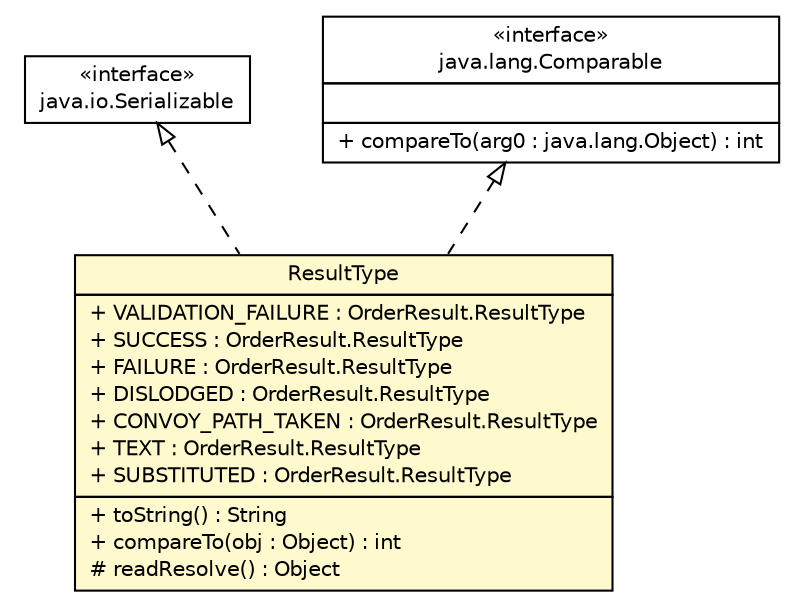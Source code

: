 #!/usr/local/bin/dot
#
# Class diagram 
# Generated by UMLGraph version 5.2 (http://www.umlgraph.org/)
#

digraph G {
	edge [fontname="Helvetica",fontsize=10,labelfontname="Helvetica",labelfontsize=10];
	node [fontname="Helvetica",fontsize=10,shape=plaintext];
	nodesep=0.25;
	ranksep=0.5;
	// dip.order.result.OrderResult.ResultType
	c5576 [label=<<table title="dip.order.result.OrderResult.ResultType" border="0" cellborder="1" cellspacing="0" cellpadding="2" port="p" bgcolor="lemonChiffon" href="./OrderResult.ResultType.html">
		<tr><td><table border="0" cellspacing="0" cellpadding="1">
<tr><td align="center" balign="center"> ResultType </td></tr>
		</table></td></tr>
		<tr><td><table border="0" cellspacing="0" cellpadding="1">
<tr><td align="left" balign="left"> + VALIDATION_FAILURE : OrderResult.ResultType </td></tr>
<tr><td align="left" balign="left"> + SUCCESS : OrderResult.ResultType </td></tr>
<tr><td align="left" balign="left"> + FAILURE : OrderResult.ResultType </td></tr>
<tr><td align="left" balign="left"> + DISLODGED : OrderResult.ResultType </td></tr>
<tr><td align="left" balign="left"> + CONVOY_PATH_TAKEN : OrderResult.ResultType </td></tr>
<tr><td align="left" balign="left"> + TEXT : OrderResult.ResultType </td></tr>
<tr><td align="left" balign="left"> + SUBSTITUTED : OrderResult.ResultType </td></tr>
		</table></td></tr>
		<tr><td><table border="0" cellspacing="0" cellpadding="1">
<tr><td align="left" balign="left"> + toString() : String </td></tr>
<tr><td align="left" balign="left"> + compareTo(obj : Object) : int </td></tr>
<tr><td align="left" balign="left"> # readResolve() : Object </td></tr>
		</table></td></tr>
		</table>>, fontname="Helvetica", fontcolor="black", fontsize=10.0];
	//dip.order.result.OrderResult.ResultType implements java.io.Serializable
	c5637:p -> c5576:p [dir=back,arrowtail=empty,style=dashed];
	//dip.order.result.OrderResult.ResultType implements java.lang.Comparable
	c5638:p -> c5576:p [dir=back,arrowtail=empty,style=dashed];
	// java.io.Serializable
	c5637 [label=<<table title="java.io.Serializable" border="0" cellborder="1" cellspacing="0" cellpadding="2" port="p" href="http://java.sun.com/j2se/1.4.2/docs/api/java/io/Serializable.html">
		<tr><td><table border="0" cellspacing="0" cellpadding="1">
<tr><td align="center" balign="center"> &#171;interface&#187; </td></tr>
<tr><td align="center" balign="center"> java.io.Serializable </td></tr>
		</table></td></tr>
		</table>>, fontname="Helvetica", fontcolor="black", fontsize=10.0];
	// java.lang.Comparable
	c5638 [label=<<table title="java.lang.Comparable" border="0" cellborder="1" cellspacing="0" cellpadding="2" port="p" href="http://java.sun.com/j2se/1.4.2/docs/api/java/lang/Comparable.html">
		<tr><td><table border="0" cellspacing="0" cellpadding="1">
<tr><td align="center" balign="center"> &#171;interface&#187; </td></tr>
<tr><td align="center" balign="center"> java.lang.Comparable </td></tr>
		</table></td></tr>
		<tr><td><table border="0" cellspacing="0" cellpadding="1">
<tr><td align="left" balign="left">  </td></tr>
		</table></td></tr>
		<tr><td><table border="0" cellspacing="0" cellpadding="1">
<tr><td align="left" balign="left"> + compareTo(arg0 : java.lang.Object) : int </td></tr>
		</table></td></tr>
		</table>>, fontname="Helvetica", fontcolor="black", fontsize=10.0];
}


